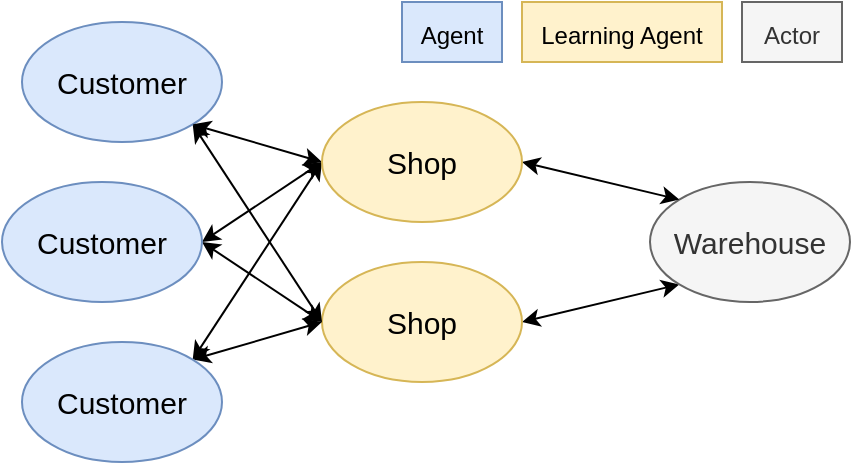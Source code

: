 <mxfile version="14.6.13" type="device"><diagram id="FxHtQlhZyr-udoNjaGF_" name="Page-1"><mxGraphModel dx="1106" dy="822" grid="1" gridSize="10" guides="1" tooltips="1" connect="1" arrows="1" fold="1" page="1" pageScale="1" pageWidth="827" pageHeight="1169" math="0" shadow="0"><root><mxCell id="0"/><mxCell id="1" parent="0"/><mxCell id="kLFSTDkaIIFAbPKooAZI-9" style="edgeStyle=none;rounded=0;orthogonalLoop=1;jettySize=auto;html=1;exitX=1;exitY=0.5;exitDx=0;exitDy=0;startArrow=classic;startFill=1;entryX=0;entryY=1;entryDx=0;entryDy=0;" parent="1" source="kLFSTDkaIIFAbPKooAZI-1" target="kLFSTDkaIIFAbPKooAZI-5" edge="1"><mxGeometry relative="1" as="geometry"><mxPoint x="430" y="170" as="targetPoint"/></mxGeometry></mxCell><mxCell id="kLFSTDkaIIFAbPKooAZI-1" value="&lt;font style=&quot;font-size: 15px&quot;&gt;Shop&lt;/font&gt;" style="ellipse;whiteSpace=wrap;html=1;fillColor=#fff2cc;strokeColor=#d6b656;" parent="1" vertex="1"><mxGeometry x="250" y="160" width="100" height="60" as="geometry"/></mxCell><mxCell id="kLFSTDkaIIFAbPKooAZI-7" style="rounded=0;orthogonalLoop=1;jettySize=auto;html=1;startArrow=classic;startFill=1;exitX=1;exitY=1;exitDx=0;exitDy=0;" parent="1" source="kLFSTDkaIIFAbPKooAZI-2" edge="1"><mxGeometry relative="1" as="geometry"><mxPoint x="250" y="190" as="targetPoint"/></mxGeometry></mxCell><mxCell id="kLFSTDkaIIFAbPKooAZI-2" value="&lt;font style=&quot;font-size: 15px;&quot;&gt;Customer&lt;/font&gt;" style="ellipse;whiteSpace=wrap;html=1;fontSize=15;fillColor=#dae8fc;strokeColor=#6c8ebf;" parent="1" vertex="1"><mxGeometry x="100" y="40" width="100" height="60" as="geometry"/></mxCell><mxCell id="kLFSTDkaIIFAbPKooAZI-6" style="rounded=0;orthogonalLoop=1;jettySize=auto;html=1;entryX=0;entryY=0.5;entryDx=0;entryDy=0;startArrow=classic;startFill=1;exitX=1;exitY=0.5;exitDx=0;exitDy=0;" parent="1" source="kLFSTDkaIIFAbPKooAZI-3" target="kLFSTDkaIIFAbPKooAZI-1" edge="1"><mxGeometry relative="1" as="geometry"/></mxCell><mxCell id="j9GnO41lmItXTpATWp4k-3" style="edgeStyle=none;rounded=0;orthogonalLoop=1;jettySize=auto;html=1;exitX=1;exitY=0.5;exitDx=0;exitDy=0;startArrow=classic;startFill=1;" edge="1" parent="1" source="kLFSTDkaIIFAbPKooAZI-3"><mxGeometry relative="1" as="geometry"><mxPoint x="250" y="110" as="targetPoint"/></mxGeometry></mxCell><mxCell id="j9GnO41lmItXTpATWp4k-4" style="edgeStyle=none;rounded=0;orthogonalLoop=1;jettySize=auto;html=1;exitX=1;exitY=1;exitDx=0;exitDy=0;startArrow=classic;startFill=1;" edge="1" parent="1" source="kLFSTDkaIIFAbPKooAZI-2"><mxGeometry relative="1" as="geometry"><mxPoint x="250" y="110" as="targetPoint"/></mxGeometry></mxCell><mxCell id="kLFSTDkaIIFAbPKooAZI-3" value="&lt;font style=&quot;font-size: 15px;&quot;&gt;Customer&lt;/font&gt;" style="ellipse;whiteSpace=wrap;html=1;fontSize=15;fillColor=#dae8fc;strokeColor=#6c8ebf;" parent="1" vertex="1"><mxGeometry x="90" y="120" width="100" height="60" as="geometry"/></mxCell><mxCell id="kLFSTDkaIIFAbPKooAZI-8" style="edgeStyle=none;rounded=0;orthogonalLoop=1;jettySize=auto;html=1;exitX=1;exitY=0;exitDx=0;exitDy=0;startArrow=classic;startFill=1;entryX=0;entryY=0.5;entryDx=0;entryDy=0;" parent="1" source="kLFSTDkaIIFAbPKooAZI-4" target="kLFSTDkaIIFAbPKooAZI-1" edge="1"><mxGeometry relative="1" as="geometry"><mxPoint x="240" y="190" as="targetPoint"/></mxGeometry></mxCell><mxCell id="j9GnO41lmItXTpATWp4k-2" style="edgeStyle=none;rounded=0;orthogonalLoop=1;jettySize=auto;html=1;exitX=1;exitY=0;exitDx=0;exitDy=0;entryX=0;entryY=0.5;entryDx=0;entryDy=0;startArrow=classic;startFill=1;" edge="1" parent="1" source="kLFSTDkaIIFAbPKooAZI-4" target="j9GnO41lmItXTpATWp4k-1"><mxGeometry relative="1" as="geometry"/></mxCell><mxCell id="kLFSTDkaIIFAbPKooAZI-4" value="&lt;font style=&quot;font-size: 15px;&quot;&gt;Customer&lt;/font&gt;" style="ellipse;whiteSpace=wrap;html=1;fontSize=15;fillColor=#dae8fc;strokeColor=#6c8ebf;" parent="1" vertex="1"><mxGeometry x="100" y="200" width="100" height="60" as="geometry"/></mxCell><mxCell id="kLFSTDkaIIFAbPKooAZI-5" value="&lt;font style=&quot;font-size: 15px&quot;&gt;Warehouse&lt;/font&gt;" style="ellipse;whiteSpace=wrap;html=1;fillColor=#f5f5f5;strokeColor=#666666;fontColor=#333333;" parent="1" vertex="1"><mxGeometry x="414" y="120" width="100" height="60" as="geometry"/></mxCell><mxCell id="kLFSTDkaIIFAbPKooAZI-10" value="&lt;font style=&quot;font-size: 12px&quot;&gt;Learning Agent&lt;/font&gt;" style="rounded=0;whiteSpace=wrap;html=1;fontSize=15;fillColor=#fff2cc;strokeColor=#d6b656;" parent="1" vertex="1"><mxGeometry x="350" y="30" width="100" height="30" as="geometry"/></mxCell><mxCell id="kLFSTDkaIIFAbPKooAZI-11" value="&lt;font style=&quot;font-size: 12px&quot;&gt;Actor&lt;/font&gt;" style="rounded=0;whiteSpace=wrap;html=1;fontSize=15;fillColor=#f5f5f5;strokeColor=#666666;fontColor=#333333;" parent="1" vertex="1"><mxGeometry x="460" y="30" width="50" height="30" as="geometry"/></mxCell><mxCell id="Lg4kPLX3FBYeinAhvJTd-1" value="&lt;font style=&quot;font-size: 12px&quot;&gt;Agent&lt;/font&gt;" style="rounded=0;whiteSpace=wrap;html=1;fontSize=15;fillColor=#dae8fc;strokeColor=#6c8ebf;" parent="1" vertex="1"><mxGeometry x="290" y="30" width="50" height="30" as="geometry"/></mxCell><mxCell id="j9GnO41lmItXTpATWp4k-5" style="edgeStyle=none;rounded=0;orthogonalLoop=1;jettySize=auto;html=1;exitX=1;exitY=0.5;exitDx=0;exitDy=0;entryX=0;entryY=0;entryDx=0;entryDy=0;startArrow=classic;startFill=1;" edge="1" parent="1" source="j9GnO41lmItXTpATWp4k-1" target="kLFSTDkaIIFAbPKooAZI-5"><mxGeometry relative="1" as="geometry"/></mxCell><mxCell id="j9GnO41lmItXTpATWp4k-1" value="&lt;font style=&quot;font-size: 15px&quot;&gt;Shop&lt;/font&gt;" style="ellipse;whiteSpace=wrap;html=1;fillColor=#fff2cc;strokeColor=#d6b656;" vertex="1" parent="1"><mxGeometry x="250" y="80" width="100" height="60" as="geometry"/></mxCell></root></mxGraphModel></diagram></mxfile>
